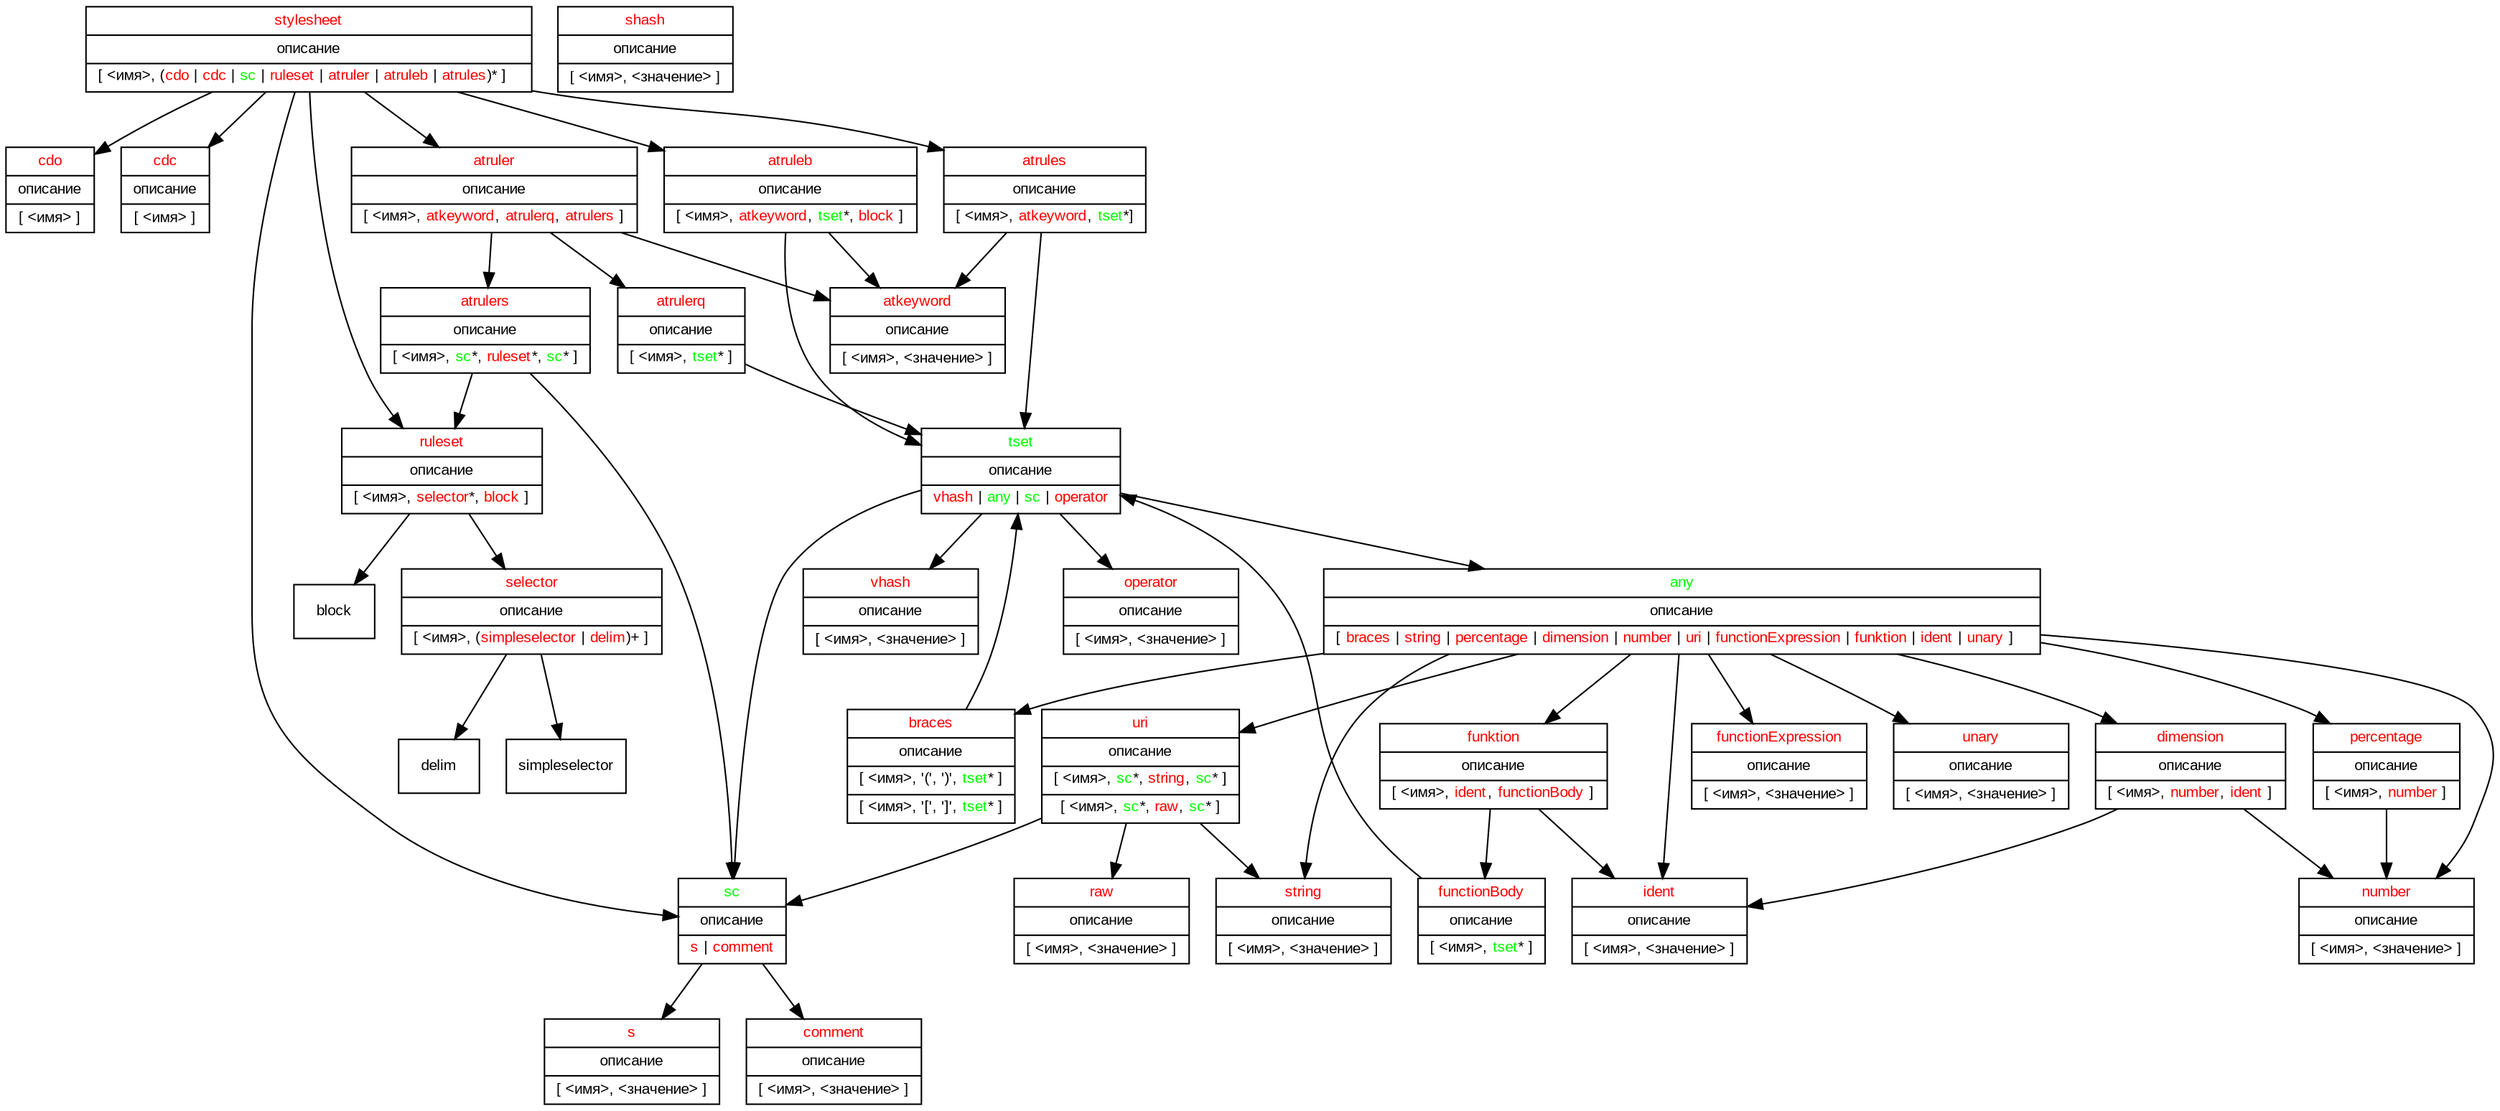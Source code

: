 digraph G {
    node[shape=record,fontsize=10.0,fontname="Arial"];

    stylesheet[label=<{<FONT COLOR="red">stylesheet</FONT>|{описание}|{[ &lt;имя&gt;, (<FONT COLOR="red">cdo</FONT> \| <FONT COLOR="red">cdc</FONT> \| <FONT COLOR="green">sc</FONT> \| <FONT COLOR="red">ruleset</FONT> \| <FONT COLOR="red">atruler</FONT> \| <FONT COLOR="red">atruleb</FONT> \| <FONT COLOR="red">atrules</FONT>)* ]    }}>];
    stylesheet->cdo;
    stylesheet->cdc;
    stylesheet->sc;
    stylesheet->ruleset;
    stylesheet->atruler;
    stylesheet->atruleb;
    stylesheet->atrules;

    cdo[label=<{<FONT COLOR="red">cdo</FONT>|{описание}|{[ &lt;имя&gt; ]}}>];
    cdc[label=<{<FONT COLOR="red">cdc</FONT>|{описание}|{[ &lt;имя&gt; ]}}>];
    s[label=<{<FONT COLOR="red">s</FONT>|{описание}|{[ &lt;имя&gt;, &lt;значение&gt; ]}}>];
    comment[label=<{<FONT COLOR="red">comment</FONT>|{описание}|{[ &lt;имя&gt;, &lt;значение&gt; ]}}>];

    ruleset[label=<{<FONT COLOR="red">ruleset</FONT>|{описание}|{[ &lt;имя&gt;, <FONT COLOR="red">selector</FONT>*, <FONT COLOR="red">block</FONT> ]}}>];
    ruleset->selector;
    ruleset->block;

    selector[label=<{<FONT COLOR="red">selector</FONT>|{описание}|{[ &lt;имя&gt;, (<FONT COLOR="red">simpleselector</FONT> \| <FONT COLOR="red">delim</FONT>)+ ]}}>];
    selector->simpleselector;
    selector->delim;

    atruler[label=<{<FONT COLOR="red">atruler</FONT>|{описание}|{[ &lt;имя&gt;, <FONT COLOR="red">atkeyword</FONT>, <FONT COLOR="red">atrulerq</FONT>, <FONT COLOR="red">atrulers</FONT> ]}}>];
    atruleb[label=<{<FONT COLOR="red">atruleb</FONT>|{описание}|{[ &lt;имя&gt;, <FONT COLOR="red">atkeyword</FONT>, <FONT COLOR="green">tset</FONT>*, <FONT COLOR="red">block</FONT> ]}}>];
    atrules[label=<{<FONT COLOR="red">atrules</FONT>|{описание}|{[ &lt;имя&gt;, <FONT COLOR="red">atkeyword</FONT>, <FONT COLOR="green">tset</FONT>*]}}>];

    atkeyword[label=<{<FONT COLOR="red">atkeyword</FONT>|{описание}|{[ &lt;имя&gt;, &lt;значение&gt; ]}}>];
    atruler->atkeyword;
    atruler->atrulerq;
    atruler->atrulers;
    atruleb->atkeyword;
    atruleb->tset;
    atrules->atkeyword;
    atrules->tset;

    atrulerq[label=<{<FONT COLOR="red">atrulerq</FONT>|{описание}|{[ &lt;имя&gt;, <FONT COLOR="green">tset</FONT>* ]}}>];
    atrulers[label=<{<FONT COLOR="red">atrulers</FONT>|{описание}|{[ &lt;имя&gt;, <FONT COLOR="green">sc</FONT>*, <FONT COLOR="red">ruleset</FONT>*, <FONT COLOR="green">sc</FONT>* ]}}>];

    atrulerq->tset;
    atrulers->sc;
    atrulers->ruleset;

    tset[label=<{<FONT COLOR="green">tset</FONT>|{описание}|{<FONT COLOR="red">vhash</FONT> \| <FONT COLOR="green">any</FONT> \| <FONT COLOR="green">sc</FONT> \| <FONT COLOR="red">operator</FONT>}}>];
    tset->vhash;
    tset->sc;
    tset->any;
    tset->operator;

    any[label=<{<FONT COLOR="green">any</FONT>|{описание}|{[ <FONT COLOR="red">braces</FONT> \| <FONT COLOR="red">string</FONT> \| <FONT COLOR="red">percentage</FONT> \| <FONT COLOR="red">dimension</FONT> \| <FONT COLOR="red">number</FONT> \| <FONT COLOR="red">uri</FONT> \| <FONT COLOR="red">functionExpression</FONT> \| <FONT COLOR="red">funktion</FONT> \| <FONT COLOR="red">ident</FONT> \| <FONT COLOR="red">unary</FONT> ]    }}>];
    any->braces;
    any->string;
    any->percentage;
    any->dimension;
    any->number;
    any->uri;
    any->functionExpression;
    any->funktion;
    any->ident;
    any->unary;

    ident[label=<{<FONT COLOR="red">ident</FONT>|{описание}|{[ &lt;имя&gt;, &lt;значение&gt; ]}}>];
    unary[label=<{<FONT COLOR="red">unary</FONT>|{описание}|{[ &lt;имя&gt;, &lt;значение&gt; ]}}>];
    number[label=<{<FONT COLOR="red">number</FONT>|{описание}|{[ &lt;имя&gt;, &lt;значение&gt; ]}}>];
    string[label=<{<FONT COLOR="red">string</FONT>|{описание}|{[ &lt;имя&gt;, &lt;значение&gt; ]}}>];
    vhash[label=<{<FONT COLOR="red">vhash</FONT>|{описание}|{[ &lt;имя&gt;, &lt;значение&gt; ]}}>];
    shash[label=<{<FONT COLOR="red">shash</FONT>|{описание}|{[ &lt;имя&gt;, &lt;значение&gt; ]}}>];
    operator[label=<{<FONT COLOR="red">operator</FONT>|{описание}|{[ &lt;имя&gt;, &lt;значение&gt; ]}}>];
    raw[label=<{<FONT COLOR="red">raw</FONT>|{описание}|{[ &lt;имя&gt;, &lt;значение&gt; ]}}>];
    functionExpression[label=<{<FONT COLOR="red">functionExpression</FONT>|{описание}|{[ &lt;имя&gt;, &lt;значение&gt; ]}}>];
    percentage[label=<{<FONT COLOR="red">percentage</FONT>|{описание}|{[ &lt;имя&gt;, <FONT COLOR="red">number</FONT> ]}}>];
    percentage->number;
    dimension[label=<{<FONT COLOR="red">dimension</FONT>|{описание}|{[ &lt;имя&gt;, <FONT COLOR="red">number</FONT>, <FONT COLOR="red">ident</FONT> ]}}>];
    dimension->number;
    dimension->ident;
    funktion[label=<{<FONT COLOR="red">funktion</FONT>|{описание}|{[ &lt;имя&gt;, <FONT COLOR="red">ident</FONT>, <FONT COLOR="red">functionBody</FONT> ]}}>];
    funktion->ident;
    funktion->functionBody;
    functionBody[label=<{<FONT COLOR="red">functionBody</FONT>|{описание}|{[ &lt;имя&gt;, <FONT COLOR="green">tset</FONT>* ]}}>];
    functionBody->tset;
    uri[label=<{<FONT COLOR="red">uri</FONT>|{описание}|{[ &lt;имя&gt;, <FONT COLOR="green">sc</FONT>*, <FONT COLOR="red">string</FONT>, <FONT COLOR="green">sc</FONT>* ]}|{[ &lt;имя&gt;, <FONT COLOR="green">sc</FONT>*, <FONT COLOR="red">raw</FONT>, <FONT COLOR="green">sc</FONT>* ]}}>];
    uri->string;
    uri->raw;
    uri->sc;

    sc[label=<{<FONT COLOR="green">sc</FONT>|{описание}|{<FONT COLOR="red">s</FONT> \| <FONT COLOR="red">comment</FONT>}}>];
    sc->s;
    sc->comment;

    braces[label=<{<FONT COLOR="red">braces</FONT>|{описание}|{[ &lt;имя&gt;, '(', ')', <FONT COLOR="green">tset</FONT>* ]}|{[ &lt;имя&gt;, '[', ']', <FONT COLOR="green">tset</FONT>* ]}}>];
    braces->tset;
}
